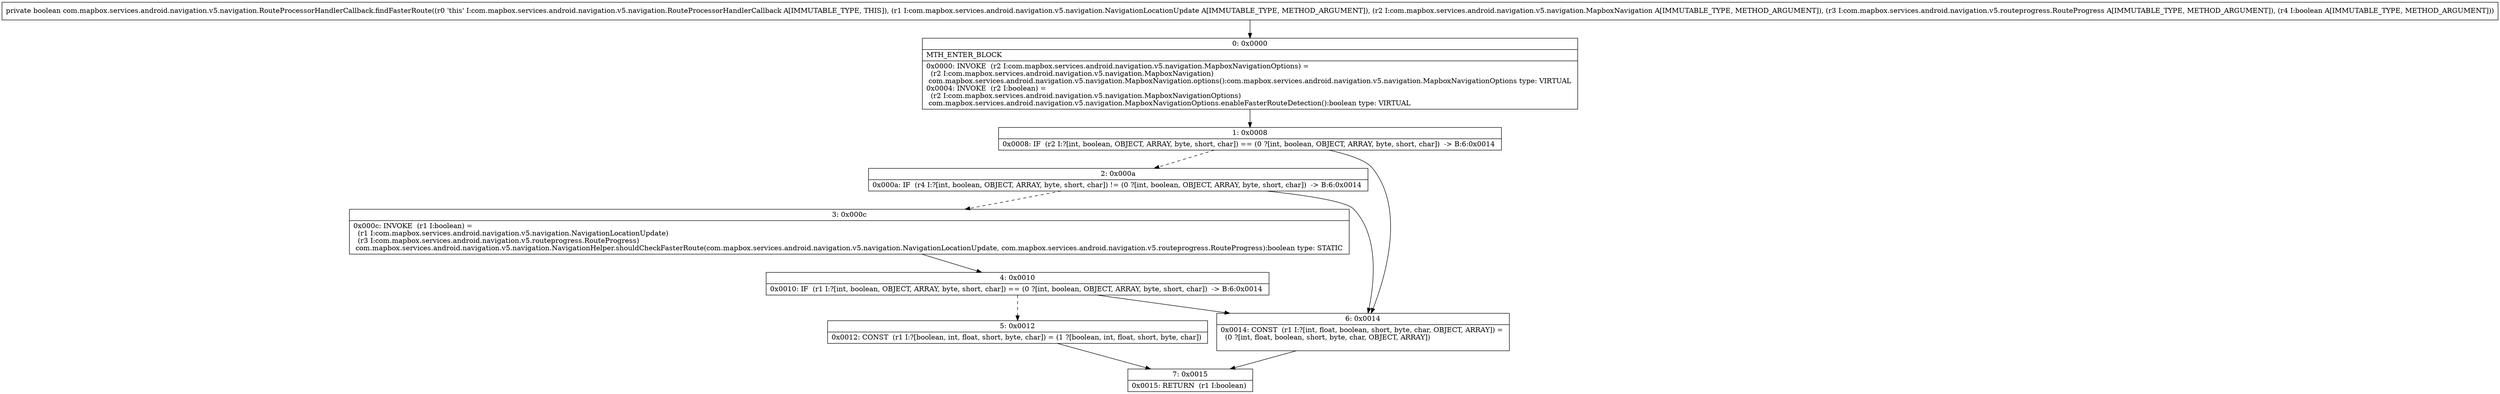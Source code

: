 digraph "CFG forcom.mapbox.services.android.navigation.v5.navigation.RouteProcessorHandlerCallback.findFasterRoute(Lcom\/mapbox\/services\/android\/navigation\/v5\/navigation\/NavigationLocationUpdate;Lcom\/mapbox\/services\/android\/navigation\/v5\/navigation\/MapboxNavigation;Lcom\/mapbox\/services\/android\/navigation\/v5\/routeprogress\/RouteProgress;Z)Z" {
Node_0 [shape=record,label="{0\:\ 0x0000|MTH_ENTER_BLOCK\l|0x0000: INVOKE  (r2 I:com.mapbox.services.android.navigation.v5.navigation.MapboxNavigationOptions) = \l  (r2 I:com.mapbox.services.android.navigation.v5.navigation.MapboxNavigation)\l com.mapbox.services.android.navigation.v5.navigation.MapboxNavigation.options():com.mapbox.services.android.navigation.v5.navigation.MapboxNavigationOptions type: VIRTUAL \l0x0004: INVOKE  (r2 I:boolean) = \l  (r2 I:com.mapbox.services.android.navigation.v5.navigation.MapboxNavigationOptions)\l com.mapbox.services.android.navigation.v5.navigation.MapboxNavigationOptions.enableFasterRouteDetection():boolean type: VIRTUAL \l}"];
Node_1 [shape=record,label="{1\:\ 0x0008|0x0008: IF  (r2 I:?[int, boolean, OBJECT, ARRAY, byte, short, char]) == (0 ?[int, boolean, OBJECT, ARRAY, byte, short, char])  \-\> B:6:0x0014 \l}"];
Node_2 [shape=record,label="{2\:\ 0x000a|0x000a: IF  (r4 I:?[int, boolean, OBJECT, ARRAY, byte, short, char]) != (0 ?[int, boolean, OBJECT, ARRAY, byte, short, char])  \-\> B:6:0x0014 \l}"];
Node_3 [shape=record,label="{3\:\ 0x000c|0x000c: INVOKE  (r1 I:boolean) = \l  (r1 I:com.mapbox.services.android.navigation.v5.navigation.NavigationLocationUpdate)\l  (r3 I:com.mapbox.services.android.navigation.v5.routeprogress.RouteProgress)\l com.mapbox.services.android.navigation.v5.navigation.NavigationHelper.shouldCheckFasterRoute(com.mapbox.services.android.navigation.v5.navigation.NavigationLocationUpdate, com.mapbox.services.android.navigation.v5.routeprogress.RouteProgress):boolean type: STATIC \l}"];
Node_4 [shape=record,label="{4\:\ 0x0010|0x0010: IF  (r1 I:?[int, boolean, OBJECT, ARRAY, byte, short, char]) == (0 ?[int, boolean, OBJECT, ARRAY, byte, short, char])  \-\> B:6:0x0014 \l}"];
Node_5 [shape=record,label="{5\:\ 0x0012|0x0012: CONST  (r1 I:?[boolean, int, float, short, byte, char]) = (1 ?[boolean, int, float, short, byte, char]) \l}"];
Node_6 [shape=record,label="{6\:\ 0x0014|0x0014: CONST  (r1 I:?[int, float, boolean, short, byte, char, OBJECT, ARRAY]) = \l  (0 ?[int, float, boolean, short, byte, char, OBJECT, ARRAY])\l \l}"];
Node_7 [shape=record,label="{7\:\ 0x0015|0x0015: RETURN  (r1 I:boolean) \l}"];
MethodNode[shape=record,label="{private boolean com.mapbox.services.android.navigation.v5.navigation.RouteProcessorHandlerCallback.findFasterRoute((r0 'this' I:com.mapbox.services.android.navigation.v5.navigation.RouteProcessorHandlerCallback A[IMMUTABLE_TYPE, THIS]), (r1 I:com.mapbox.services.android.navigation.v5.navigation.NavigationLocationUpdate A[IMMUTABLE_TYPE, METHOD_ARGUMENT]), (r2 I:com.mapbox.services.android.navigation.v5.navigation.MapboxNavigation A[IMMUTABLE_TYPE, METHOD_ARGUMENT]), (r3 I:com.mapbox.services.android.navigation.v5.routeprogress.RouteProgress A[IMMUTABLE_TYPE, METHOD_ARGUMENT]), (r4 I:boolean A[IMMUTABLE_TYPE, METHOD_ARGUMENT])) }"];
MethodNode -> Node_0;
Node_0 -> Node_1;
Node_1 -> Node_2[style=dashed];
Node_1 -> Node_6;
Node_2 -> Node_3[style=dashed];
Node_2 -> Node_6;
Node_3 -> Node_4;
Node_4 -> Node_5[style=dashed];
Node_4 -> Node_6;
Node_5 -> Node_7;
Node_6 -> Node_7;
}

